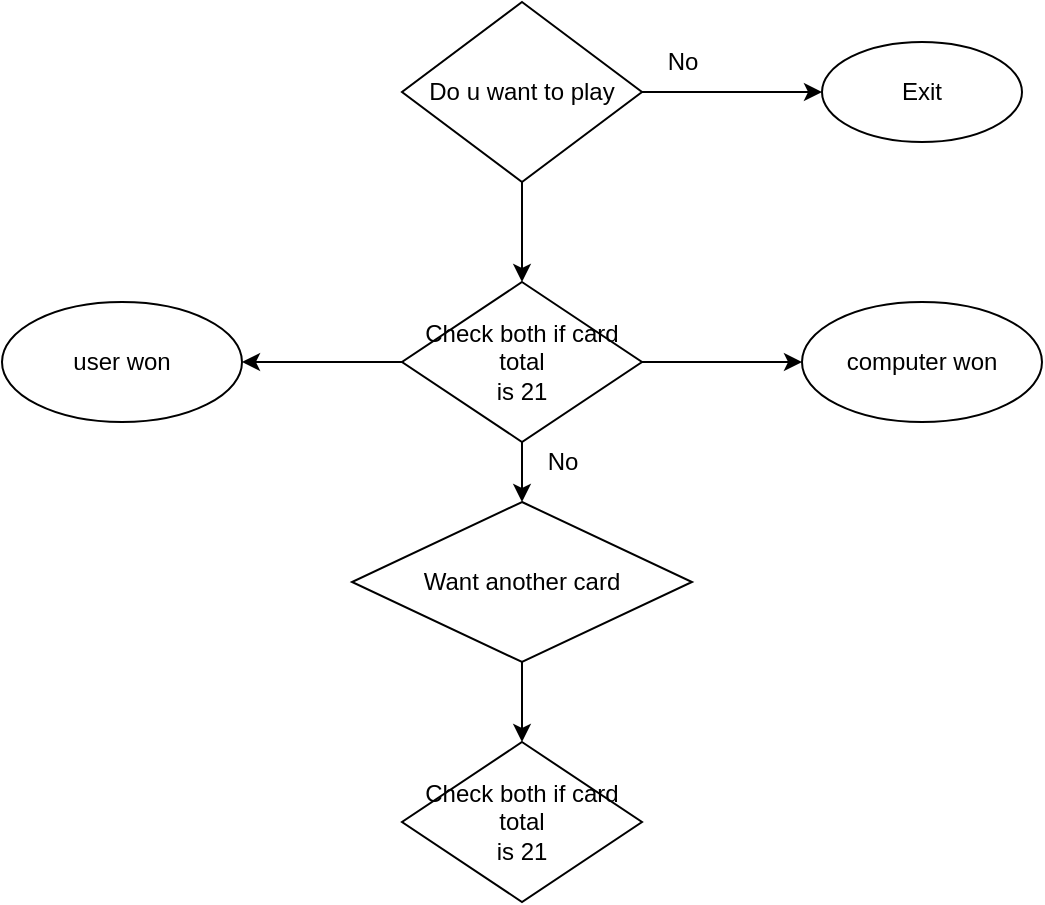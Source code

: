 <mxfile version="15.9.4" type="github">
  <diagram id="C5RBs43oDa-KdzZeNtuy" name="Page-1">
    <mxGraphModel dx="1320" dy="515" grid="1" gridSize="10" guides="1" tooltips="1" connect="1" arrows="1" fold="1" page="1" pageScale="1" pageWidth="827" pageHeight="1169" math="0" shadow="0">
      <root>
        <mxCell id="WIyWlLk6GJQsqaUBKTNV-0" />
        <mxCell id="WIyWlLk6GJQsqaUBKTNV-1" parent="WIyWlLk6GJQsqaUBKTNV-0" />
        <mxCell id="QDkzDuCB9-zRcC7VNVcC-4" value="" style="edgeStyle=orthogonalEdgeStyle;rounded=0;orthogonalLoop=1;jettySize=auto;html=1;" parent="WIyWlLk6GJQsqaUBKTNV-1" source="QDkzDuCB9-zRcC7VNVcC-0" edge="1">
          <mxGeometry relative="1" as="geometry">
            <mxPoint x="470" y="65" as="targetPoint" />
          </mxGeometry>
        </mxCell>
        <mxCell id="SQxfqAyYS85XEqRzg-fd-20" value="" style="edgeStyle=orthogonalEdgeStyle;rounded=0;orthogonalLoop=1;jettySize=auto;html=1;" edge="1" parent="WIyWlLk6GJQsqaUBKTNV-1" source="QDkzDuCB9-zRcC7VNVcC-0" target="SQxfqAyYS85XEqRzg-fd-19">
          <mxGeometry relative="1" as="geometry" />
        </mxCell>
        <mxCell id="QDkzDuCB9-zRcC7VNVcC-0" value="Do u want to play" style="rhombus;whiteSpace=wrap;html=1;" parent="WIyWlLk6GJQsqaUBKTNV-1" vertex="1">
          <mxGeometry x="260" y="20" width="120" height="90" as="geometry" />
        </mxCell>
        <mxCell id="QDkzDuCB9-zRcC7VNVcC-5" value="Exit" style="ellipse;whiteSpace=wrap;html=1;" parent="WIyWlLk6GJQsqaUBKTNV-1" vertex="1">
          <mxGeometry x="470" y="40" width="100" height="50" as="geometry" />
        </mxCell>
        <mxCell id="SQxfqAyYS85XEqRzg-fd-0" value="No" style="text;html=1;align=center;verticalAlign=middle;resizable=0;points=[];autosize=1;strokeColor=none;fillColor=none;" vertex="1" parent="WIyWlLk6GJQsqaUBKTNV-1">
          <mxGeometry x="385" y="40" width="30" height="20" as="geometry" />
        </mxCell>
        <mxCell id="SQxfqAyYS85XEqRzg-fd-22" value="" style="edgeStyle=orthogonalEdgeStyle;rounded=0;orthogonalLoop=1;jettySize=auto;html=1;" edge="1" parent="WIyWlLk6GJQsqaUBKTNV-1" source="SQxfqAyYS85XEqRzg-fd-19" target="SQxfqAyYS85XEqRzg-fd-21">
          <mxGeometry relative="1" as="geometry" />
        </mxCell>
        <mxCell id="SQxfqAyYS85XEqRzg-fd-24" value="" style="edgeStyle=orthogonalEdgeStyle;rounded=0;orthogonalLoop=1;jettySize=auto;html=1;" edge="1" parent="WIyWlLk6GJQsqaUBKTNV-1" source="SQxfqAyYS85XEqRzg-fd-19" target="SQxfqAyYS85XEqRzg-fd-23">
          <mxGeometry relative="1" as="geometry" />
        </mxCell>
        <mxCell id="SQxfqAyYS85XEqRzg-fd-26" value="" style="edgeStyle=orthogonalEdgeStyle;rounded=0;orthogonalLoop=1;jettySize=auto;html=1;" edge="1" parent="WIyWlLk6GJQsqaUBKTNV-1" source="SQxfqAyYS85XEqRzg-fd-19" target="SQxfqAyYS85XEqRzg-fd-25">
          <mxGeometry relative="1" as="geometry" />
        </mxCell>
        <mxCell id="SQxfqAyYS85XEqRzg-fd-19" value="&lt;div&gt;Check both if card total&lt;/div&gt;&lt;div&gt;is 21&lt;br&gt;&lt;/div&gt;" style="rhombus;whiteSpace=wrap;html=1;" vertex="1" parent="WIyWlLk6GJQsqaUBKTNV-1">
          <mxGeometry x="260" y="160" width="120" height="80" as="geometry" />
        </mxCell>
        <mxCell id="SQxfqAyYS85XEqRzg-fd-29" value="" style="edgeStyle=orthogonalEdgeStyle;rounded=0;orthogonalLoop=1;jettySize=auto;html=1;" edge="1" parent="WIyWlLk6GJQsqaUBKTNV-1" source="SQxfqAyYS85XEqRzg-fd-21" target="SQxfqAyYS85XEqRzg-fd-28">
          <mxGeometry relative="1" as="geometry" />
        </mxCell>
        <mxCell id="SQxfqAyYS85XEqRzg-fd-21" value="Want another card" style="rhombus;whiteSpace=wrap;html=1;" vertex="1" parent="WIyWlLk6GJQsqaUBKTNV-1">
          <mxGeometry x="235" y="270" width="170" height="80" as="geometry" />
        </mxCell>
        <mxCell id="SQxfqAyYS85XEqRzg-fd-23" value="computer won" style="ellipse;whiteSpace=wrap;html=1;" vertex="1" parent="WIyWlLk6GJQsqaUBKTNV-1">
          <mxGeometry x="460" y="170" width="120" height="60" as="geometry" />
        </mxCell>
        <mxCell id="SQxfqAyYS85XEqRzg-fd-25" value="user won" style="ellipse;whiteSpace=wrap;html=1;" vertex="1" parent="WIyWlLk6GJQsqaUBKTNV-1">
          <mxGeometry x="60" y="170" width="120" height="60" as="geometry" />
        </mxCell>
        <mxCell id="SQxfqAyYS85XEqRzg-fd-27" value="No" style="text;html=1;align=center;verticalAlign=middle;resizable=0;points=[];autosize=1;strokeColor=none;fillColor=none;" vertex="1" parent="WIyWlLk6GJQsqaUBKTNV-1">
          <mxGeometry x="325" y="240" width="30" height="20" as="geometry" />
        </mxCell>
        <mxCell id="SQxfqAyYS85XEqRzg-fd-28" value="&lt;div&gt;Check both if card total&lt;/div&gt;&lt;div&gt;is 21&lt;br&gt;&lt;/div&gt;" style="rhombus;whiteSpace=wrap;html=1;" vertex="1" parent="WIyWlLk6GJQsqaUBKTNV-1">
          <mxGeometry x="260" y="390" width="120" height="80" as="geometry" />
        </mxCell>
      </root>
    </mxGraphModel>
  </diagram>
</mxfile>
